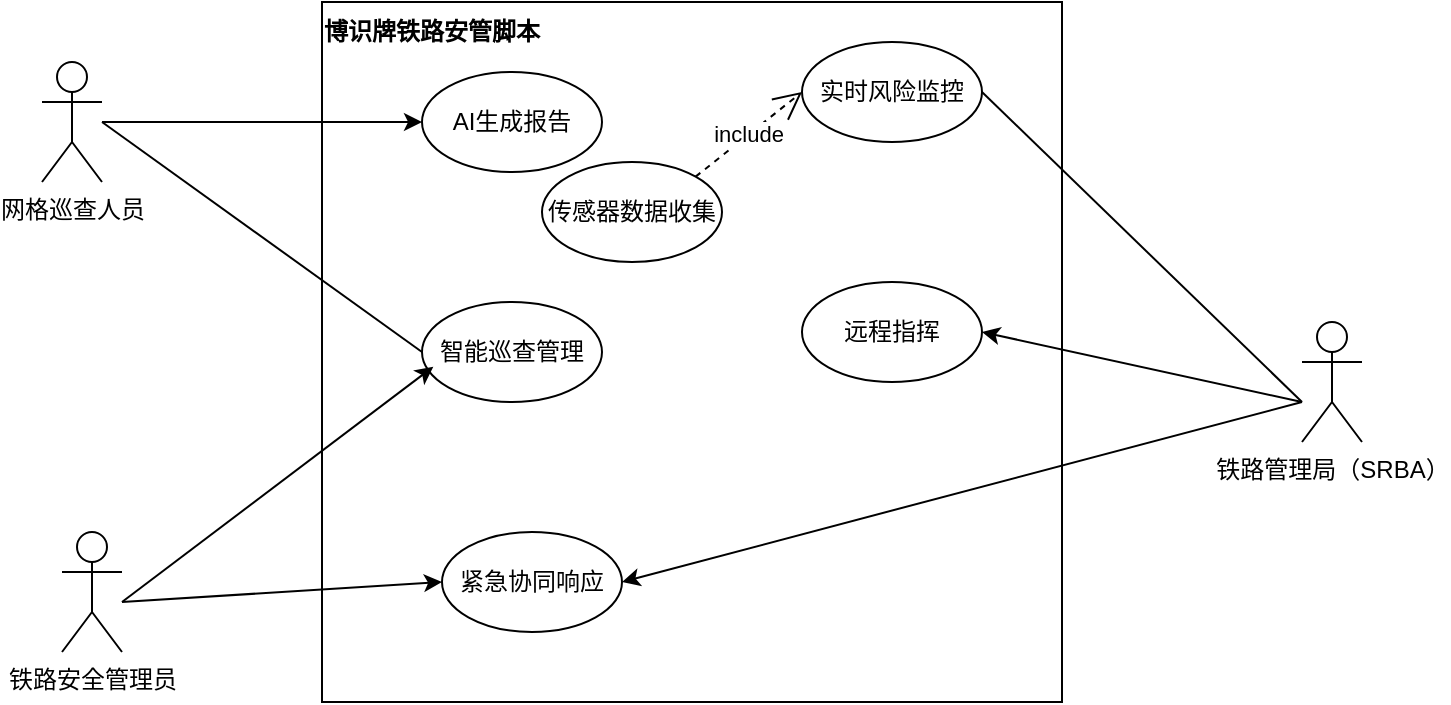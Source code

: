 <mxfile version="26.2.14">
  <diagram name="Page-1" id="zwPUZ0ZAjRUvjpJGM2cx">
    <mxGraphModel dx="1213" dy="764" grid="1" gridSize="10" guides="1" tooltips="1" connect="1" arrows="1" fold="1" page="1" pageScale="1" pageWidth="850" pageHeight="1100" math="0" shadow="0">
      <root>
        <mxCell id="0" />
        <mxCell id="1" parent="0" />
        <mxCell id="StjcD9igXxpSYHUtBaek-1" value="" style="rounded=0;whiteSpace=wrap;html=1;" parent="1" vertex="1">
          <mxGeometry x="200" y="60" width="370" height="350" as="geometry" />
        </mxCell>
        <mxCell id="nqc88jgz3fjYA0PVqJkv-2" value="" style="edgeStyle=orthogonalEdgeStyle;rounded=0;orthogonalLoop=1;jettySize=auto;html=1;entryX=0;entryY=0.5;entryDx=0;entryDy=0;" edge="1" parent="1" source="ZjPzJsnhtZLy97XdNLoB-1" target="ZjPzJsnhtZLy97XdNLoB-6">
          <mxGeometry relative="1" as="geometry" />
        </mxCell>
        <mxCell id="ZjPzJsnhtZLy97XdNLoB-1" value="&lt;font style=&quot;vertical-align: inherit;&quot;&gt;&lt;font style=&quot;vertical-align: inherit;&quot;&gt;网格巡查人员&lt;/font&gt;&lt;/font&gt;" style="shape=umlActor;verticalLabelPosition=bottom;verticalAlign=top;html=1;outlineConnect=0;" parent="1" vertex="1">
          <mxGeometry x="60" y="90" width="30" height="60" as="geometry" />
        </mxCell>
        <mxCell id="ZjPzJsnhtZLy97XdNLoB-2" value="&lt;font style=&quot;vertical-align: inherit;&quot;&gt;&lt;font style=&quot;vertical-align: inherit;&quot;&gt;铁路安全管理员&lt;/font&gt;&lt;/font&gt;" style="shape=umlActor;verticalLabelPosition=bottom;verticalAlign=top;html=1;outlineConnect=0;" parent="1" vertex="1">
          <mxGeometry x="70" y="325" width="30" height="60" as="geometry" />
        </mxCell>
        <mxCell id="ZjPzJsnhtZLy97XdNLoB-3" value="&lt;font style=&quot;vertical-align: inherit;&quot;&gt;&lt;font style=&quot;vertical-align: inherit;&quot;&gt;铁路管理局（SRBA）&lt;/font&gt;&lt;/font&gt;" style="shape=umlActor;verticalLabelPosition=bottom;verticalAlign=top;html=1;outlineConnect=0;" parent="1" vertex="1">
          <mxGeometry x="690" y="220" width="30" height="60" as="geometry" />
        </mxCell>
        <mxCell id="ZjPzJsnhtZLy97XdNLoB-6" value="AI生成报告" style="ellipse;whiteSpace=wrap;html=1;" parent="1" vertex="1">
          <mxGeometry x="250" y="95" width="90" height="50" as="geometry" />
        </mxCell>
        <mxCell id="ZjPzJsnhtZLy97XdNLoB-7" value="实时风险监控" style="ellipse;whiteSpace=wrap;html=1;" parent="1" vertex="1">
          <mxGeometry x="440" y="80" width="90" height="50" as="geometry" />
        </mxCell>
        <mxCell id="ZjPzJsnhtZLy97XdNLoB-9" value="智能巡查管理" style="ellipse;whiteSpace=wrap;html=1;" parent="1" vertex="1">
          <mxGeometry x="250" y="210" width="90" height="50" as="geometry" />
        </mxCell>
        <mxCell id="ZjPzJsnhtZLy97XdNLoB-15" value="传感器数据收集" style="ellipse;whiteSpace=wrap;html=1;" parent="1" vertex="1">
          <mxGeometry x="310" y="140" width="90" height="50" as="geometry" />
        </mxCell>
        <mxCell id="ZjPzJsnhtZLy97XdNLoB-19" value="紧急协同响应" style="ellipse;whiteSpace=wrap;html=1;" parent="1" vertex="1">
          <mxGeometry x="260" y="325" width="90" height="50" as="geometry" />
        </mxCell>
        <mxCell id="ZjPzJsnhtZLy97XdNLoB-21" value="远程指挥" style="ellipse;whiteSpace=wrap;html=1;" parent="1" vertex="1">
          <mxGeometry x="440" y="200" width="90" height="50" as="geometry" />
        </mxCell>
        <mxCell id="nqc88jgz3fjYA0PVqJkv-1" value="&lt;div data-docx-has-block-data=&quot;false&quot; data-lark-html-role=&quot;root&quot; data-page-id=&quot;YEhrdIaTvoggZvxtlEtc4QMWnRe&quot;&gt;&lt;div class=&quot;old-record-id-EgNMd8jZPobp9axW8APcuTESnOb&quot;&gt;&lt;strong&gt;博识牌铁路安管脚本&lt;/strong&gt;&lt;/div&gt;&lt;/div&gt;&lt;span class=&quot;lark-record-clipboard&quot; data-lark-record-format=&quot;docx/text&quot; data-lark-record-data=&quot;{&amp;quot;rootId&amp;quot;:&amp;quot;YEhrdIaTvoggZvxtlEtc4QMWnRe&amp;quot;,&amp;quot;text&amp;quot;:{&amp;quot;initialAttributedTexts&amp;quot;:{&amp;quot;text&amp;quot;:{&amp;quot;0&amp;quot;:&amp;quot;博识牌铁路安管脚本&amp;quot;},&amp;quot;attribs&amp;quot;:{&amp;quot;0&amp;quot;:&amp;quot;*0*1+9&amp;quot;}},&amp;quot;apool&amp;quot;:{&amp;quot;numToAttrib&amp;quot;:{&amp;quot;0&amp;quot;:[&amp;quot;author&amp;quot;,&amp;quot;7369065156772184067&amp;quot;],&amp;quot;1&amp;quot;:[&amp;quot;bold&amp;quot;,&amp;quot;true&amp;quot;]},&amp;quot;nextNum&amp;quot;:2}},&amp;quot;type&amp;quot;:&amp;quot;text&amp;quot;,&amp;quot;referenceRecordMap&amp;quot;:{},&amp;quot;extra&amp;quot;:{&amp;quot;channel&amp;quot;:&amp;quot;saas&amp;quot;,&amp;quot;isEqualBlockSelection&amp;quot;:false,&amp;quot;pasteRandomId&amp;quot;:&amp;quot;719aeff2-7f1b-4116-b2ea-c4e05b10d2c9&amp;quot;,&amp;quot;mention_page_title&amp;quot;:{},&amp;quot;external_mention_url&amp;quot;:{}},&amp;quot;isKeepQuoteContainer&amp;quot;:false,&amp;quot;isFromCode&amp;quot;:false,&amp;quot;selection&amp;quot;:[{&amp;quot;id&amp;quot;:34,&amp;quot;type&amp;quot;:&amp;quot;text&amp;quot;,&amp;quot;selection&amp;quot;:{&amp;quot;start&amp;quot;:44,&amp;quot;end&amp;quot;:53},&amp;quot;recordId&amp;quot;:&amp;quot;EgNMd8jZPobp9axW8APcuTESnOb&amp;quot;}],&amp;quot;payloadMap&amp;quot;:{},&amp;quot;isCut&amp;quot;:false}&quot;&gt;&lt;/span&gt;" style="text;html=1;align=center;verticalAlign=middle;whiteSpace=wrap;rounded=0;" vertex="1" parent="1">
          <mxGeometry x="200" y="60" width="110" height="30" as="geometry" />
        </mxCell>
        <mxCell id="nqc88jgz3fjYA0PVqJkv-8" value="" style="endArrow=none;html=1;rounded=0;exitX=0;exitY=0.5;exitDx=0;exitDy=0;" edge="1" parent="1" source="ZjPzJsnhtZLy97XdNLoB-9">
          <mxGeometry width="50" height="50" relative="1" as="geometry">
            <mxPoint x="40" y="170" as="sourcePoint" />
            <mxPoint x="90" y="120" as="targetPoint" />
          </mxGeometry>
        </mxCell>
        <mxCell id="nqc88jgz3fjYA0PVqJkv-11" value="" style="endArrow=classic;html=1;rounded=0;entryX=1;entryY=0.5;entryDx=0;entryDy=0;" edge="1" parent="1" target="ZjPzJsnhtZLy97XdNLoB-19">
          <mxGeometry width="50" height="50" relative="1" as="geometry">
            <mxPoint x="690" y="260" as="sourcePoint" />
            <mxPoint x="560" y="370" as="targetPoint" />
          </mxGeometry>
        </mxCell>
        <mxCell id="nqc88jgz3fjYA0PVqJkv-13" value="" style="endArrow=classic;html=1;rounded=0;entryX=1;entryY=0.5;entryDx=0;entryDy=0;" edge="1" parent="1" target="ZjPzJsnhtZLy97XdNLoB-21">
          <mxGeometry width="50" height="50" relative="1" as="geometry">
            <mxPoint x="690" y="260" as="sourcePoint" />
            <mxPoint x="540" y="290" as="targetPoint" />
          </mxGeometry>
        </mxCell>
        <mxCell id="nqc88jgz3fjYA0PVqJkv-20" value="include" style="endArrow=open;endSize=12;dashed=1;html=1;rounded=0;entryX=0;entryY=0.5;entryDx=0;entryDy=0;exitX=1;exitY=0;exitDx=0;exitDy=0;" edge="1" parent="1" source="ZjPzJsnhtZLy97XdNLoB-15" target="ZjPzJsnhtZLy97XdNLoB-7">
          <mxGeometry width="160" relative="1" as="geometry">
            <mxPoint x="410" y="150" as="sourcePoint" />
            <mxPoint x="570" y="150" as="targetPoint" />
          </mxGeometry>
        </mxCell>
        <mxCell id="nqc88jgz3fjYA0PVqJkv-21" value="" style="endArrow=classic;html=1;rounded=0;entryX=0;entryY=0.5;entryDx=0;entryDy=0;" edge="1" parent="1" target="ZjPzJsnhtZLy97XdNLoB-19">
          <mxGeometry width="50" height="50" relative="1" as="geometry">
            <mxPoint x="100" y="360" as="sourcePoint" />
            <mxPoint x="450" y="370" as="targetPoint" />
          </mxGeometry>
        </mxCell>
        <mxCell id="nqc88jgz3fjYA0PVqJkv-22" value="" style="endArrow=classic;html=1;rounded=0;entryX=0.063;entryY=0.647;entryDx=0;entryDy=0;entryPerimeter=0;" edge="1" parent="1" target="ZjPzJsnhtZLy97XdNLoB-9">
          <mxGeometry width="50" height="50" relative="1" as="geometry">
            <mxPoint x="100" y="360" as="sourcePoint" />
            <mxPoint x="450" y="370" as="targetPoint" />
          </mxGeometry>
        </mxCell>
        <mxCell id="nqc88jgz3fjYA0PVqJkv-23" value="" style="endArrow=none;html=1;rounded=0;exitX=1;exitY=0.5;exitDx=0;exitDy=0;" edge="1" parent="1" source="ZjPzJsnhtZLy97XdNLoB-7">
          <mxGeometry width="50" height="50" relative="1" as="geometry">
            <mxPoint x="560" y="130" as="sourcePoint" />
            <mxPoint x="690" y="260" as="targetPoint" />
          </mxGeometry>
        </mxCell>
      </root>
    </mxGraphModel>
  </diagram>
</mxfile>
